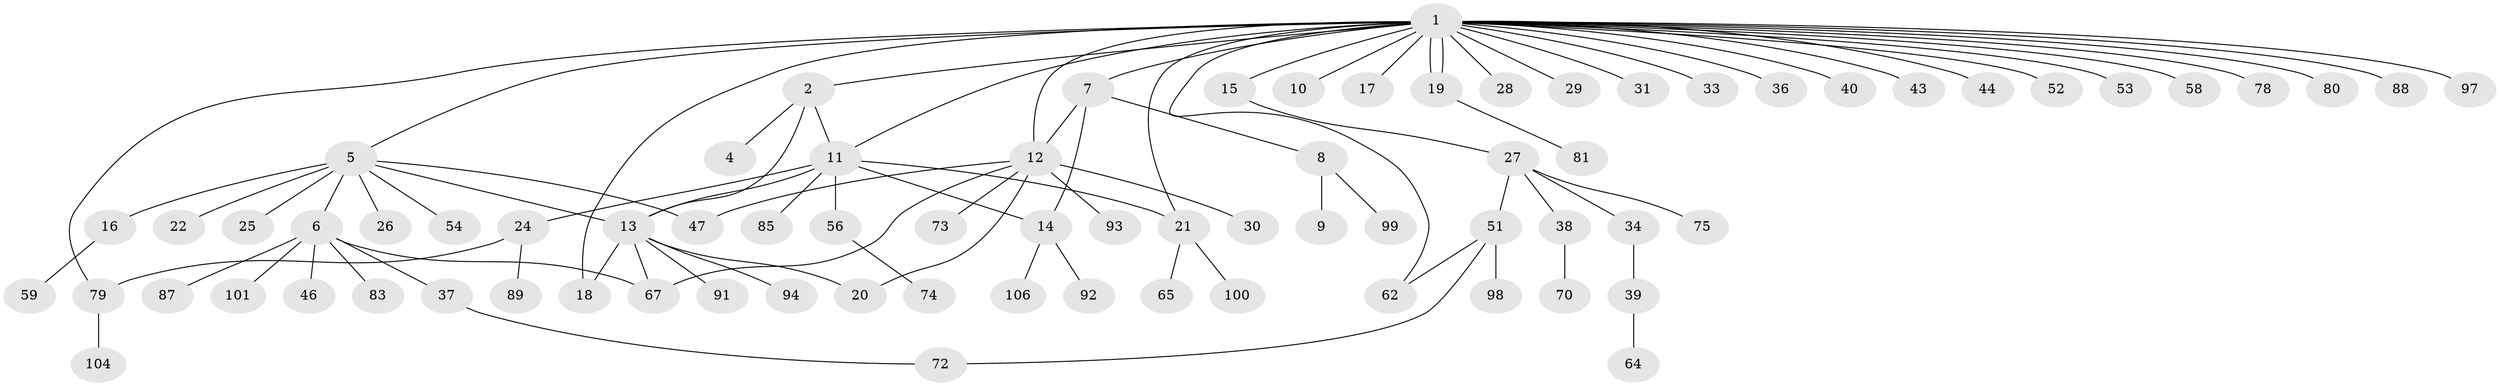 // Generated by graph-tools (version 1.1) at 2025/23/03/03/25 07:23:53]
// undirected, 76 vertices, 90 edges
graph export_dot {
graph [start="1"]
  node [color=gray90,style=filled];
  1 [super="+3"];
  2;
  4 [super="+48"];
  5 [super="+103"];
  6 [super="+23"];
  7 [super="+45"];
  8 [super="+50"];
  9 [super="+63"];
  10;
  11 [super="+96"];
  12 [super="+66"];
  13 [super="+77"];
  14 [super="+42"];
  15;
  16 [super="+82"];
  17;
  18;
  19 [super="+60"];
  20 [super="+95"];
  21 [super="+35"];
  22 [super="+61"];
  24 [super="+57"];
  25;
  26;
  27 [super="+32"];
  28;
  29;
  30;
  31;
  33 [super="+68"];
  34 [super="+71"];
  36 [super="+86"];
  37;
  38 [super="+41"];
  39 [super="+49"];
  40;
  43;
  44;
  46;
  47 [super="+69"];
  51 [super="+55"];
  52;
  53 [super="+102"];
  54;
  56 [super="+105"];
  58;
  59;
  62;
  64;
  65;
  67 [super="+84"];
  70;
  72;
  73 [super="+76"];
  74;
  75;
  78;
  79;
  80;
  81;
  83;
  85;
  87 [super="+90"];
  88;
  89;
  91;
  92;
  93;
  94;
  97;
  98;
  99;
  100;
  101;
  104;
  106;
  1 -- 2;
  1 -- 7;
  1 -- 18;
  1 -- 19 [weight=2];
  1 -- 19;
  1 -- 36;
  1 -- 40;
  1 -- 53;
  1 -- 79;
  1 -- 80;
  1 -- 97;
  1 -- 5;
  1 -- 10;
  1 -- 12 [weight=2];
  1 -- 78;
  1 -- 15;
  1 -- 17;
  1 -- 21;
  1 -- 88;
  1 -- 28;
  1 -- 29;
  1 -- 31;
  1 -- 33;
  1 -- 43;
  1 -- 44;
  1 -- 52;
  1 -- 58;
  1 -- 62;
  1 -- 11;
  2 -- 4;
  2 -- 11;
  2 -- 13;
  5 -- 6 [weight=2];
  5 -- 16;
  5 -- 22;
  5 -- 25;
  5 -- 26;
  5 -- 47;
  5 -- 54;
  5 -- 13;
  6 -- 87;
  6 -- 67;
  6 -- 83;
  6 -- 101;
  6 -- 37;
  6 -- 46;
  7 -- 8;
  7 -- 14;
  7 -- 12;
  8 -- 9;
  8 -- 99;
  11 -- 13;
  11 -- 24;
  11 -- 56 [weight=2];
  11 -- 85;
  11 -- 14;
  11 -- 21;
  12 -- 20;
  12 -- 30;
  12 -- 47;
  12 -- 67;
  12 -- 73;
  12 -- 93;
  13 -- 67;
  13 -- 91;
  13 -- 18;
  13 -- 94;
  13 -- 20;
  14 -- 92;
  14 -- 106;
  15 -- 27;
  16 -- 59;
  19 -- 81;
  21 -- 65;
  21 -- 100;
  24 -- 79;
  24 -- 89;
  27 -- 34;
  27 -- 51;
  27 -- 38;
  27 -- 75;
  34 -- 39;
  37 -- 72;
  38 -- 70;
  39 -- 64;
  51 -- 62;
  51 -- 72;
  51 -- 98;
  56 -- 74;
  79 -- 104;
}
